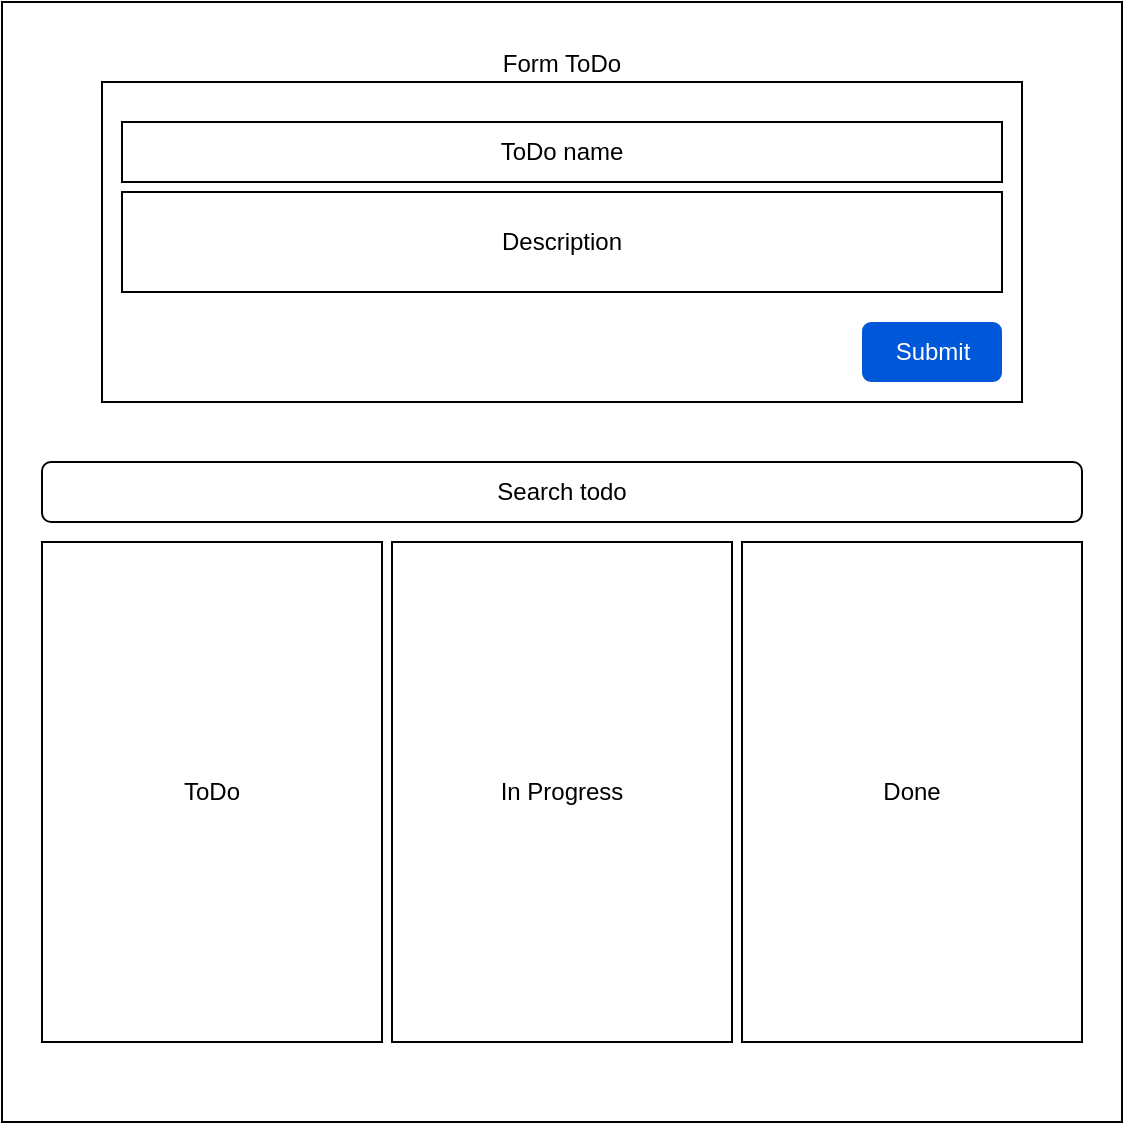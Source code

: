 <mxfile>
    <diagram id="UhukRhicfIGEvi9RcweF" name="Page-1">
        <mxGraphModel dx="569" dy="480" grid="1" gridSize="10" guides="1" tooltips="1" connect="1" arrows="1" fold="1" page="1" pageScale="1" pageWidth="850" pageHeight="1100" math="0" shadow="0">
            <root>
                <mxCell id="0"/>
                <mxCell id="1" parent="0"/>
                <mxCell id="2" value="" style="whiteSpace=wrap;html=1;aspect=fixed;" vertex="1" parent="1">
                    <mxGeometry x="20" y="10" width="560" height="560" as="geometry"/>
                </mxCell>
                <mxCell id="3" value="Search todo" style="rounded=1;whiteSpace=wrap;html=1;" vertex="1" parent="1">
                    <mxGeometry x="40" y="240" width="520" height="30" as="geometry"/>
                </mxCell>
                <mxCell id="4" value="Form ToDo" style="whiteSpace=wrap;html=1;resizeWidth=1;resizeHeight=1;imageAspect=1;recursiveResize=1;expand=1;resizable=1;movable=1;labelPosition=center;verticalLabelPosition=top;align=center;verticalAlign=bottom;" vertex="1" parent="1">
                    <mxGeometry x="70" y="50" width="460" height="160" as="geometry"/>
                </mxCell>
                <mxCell id="5" value="ToDo name" style="rounded=0;whiteSpace=wrap;html=1;" vertex="1" parent="1">
                    <mxGeometry x="80" y="70" width="440" height="30" as="geometry"/>
                </mxCell>
                <mxCell id="6" value="Description" style="rounded=0;whiteSpace=wrap;html=1;" vertex="1" parent="1">
                    <mxGeometry x="80" y="105" width="440" height="50" as="geometry"/>
                </mxCell>
                <mxCell id="9" value="Submit" style="rounded=1;fillColor=#0057D8;strokeColor=none;html=1;fontColor=#ffffff;align=center;verticalAlign=middle;fontStyle=0;fontSize=12;sketch=0;" vertex="1" parent="1">
                    <mxGeometry x="450" y="170" width="70" height="30" as="geometry"/>
                </mxCell>
                <mxCell id="10" value="ToDo" style="whiteSpace=wrap;html=1;" vertex="1" parent="1">
                    <mxGeometry x="40" y="280" width="170" height="250" as="geometry"/>
                </mxCell>
                <mxCell id="11" value="In Progress" style="whiteSpace=wrap;html=1;" vertex="1" parent="1">
                    <mxGeometry x="215" y="280" width="170" height="250" as="geometry"/>
                </mxCell>
                <mxCell id="12" value="Done" style="whiteSpace=wrap;html=1;" vertex="1" parent="1">
                    <mxGeometry x="390" y="280" width="170" height="250" as="geometry"/>
                </mxCell>
            </root>
        </mxGraphModel>
    </diagram>
</mxfile>